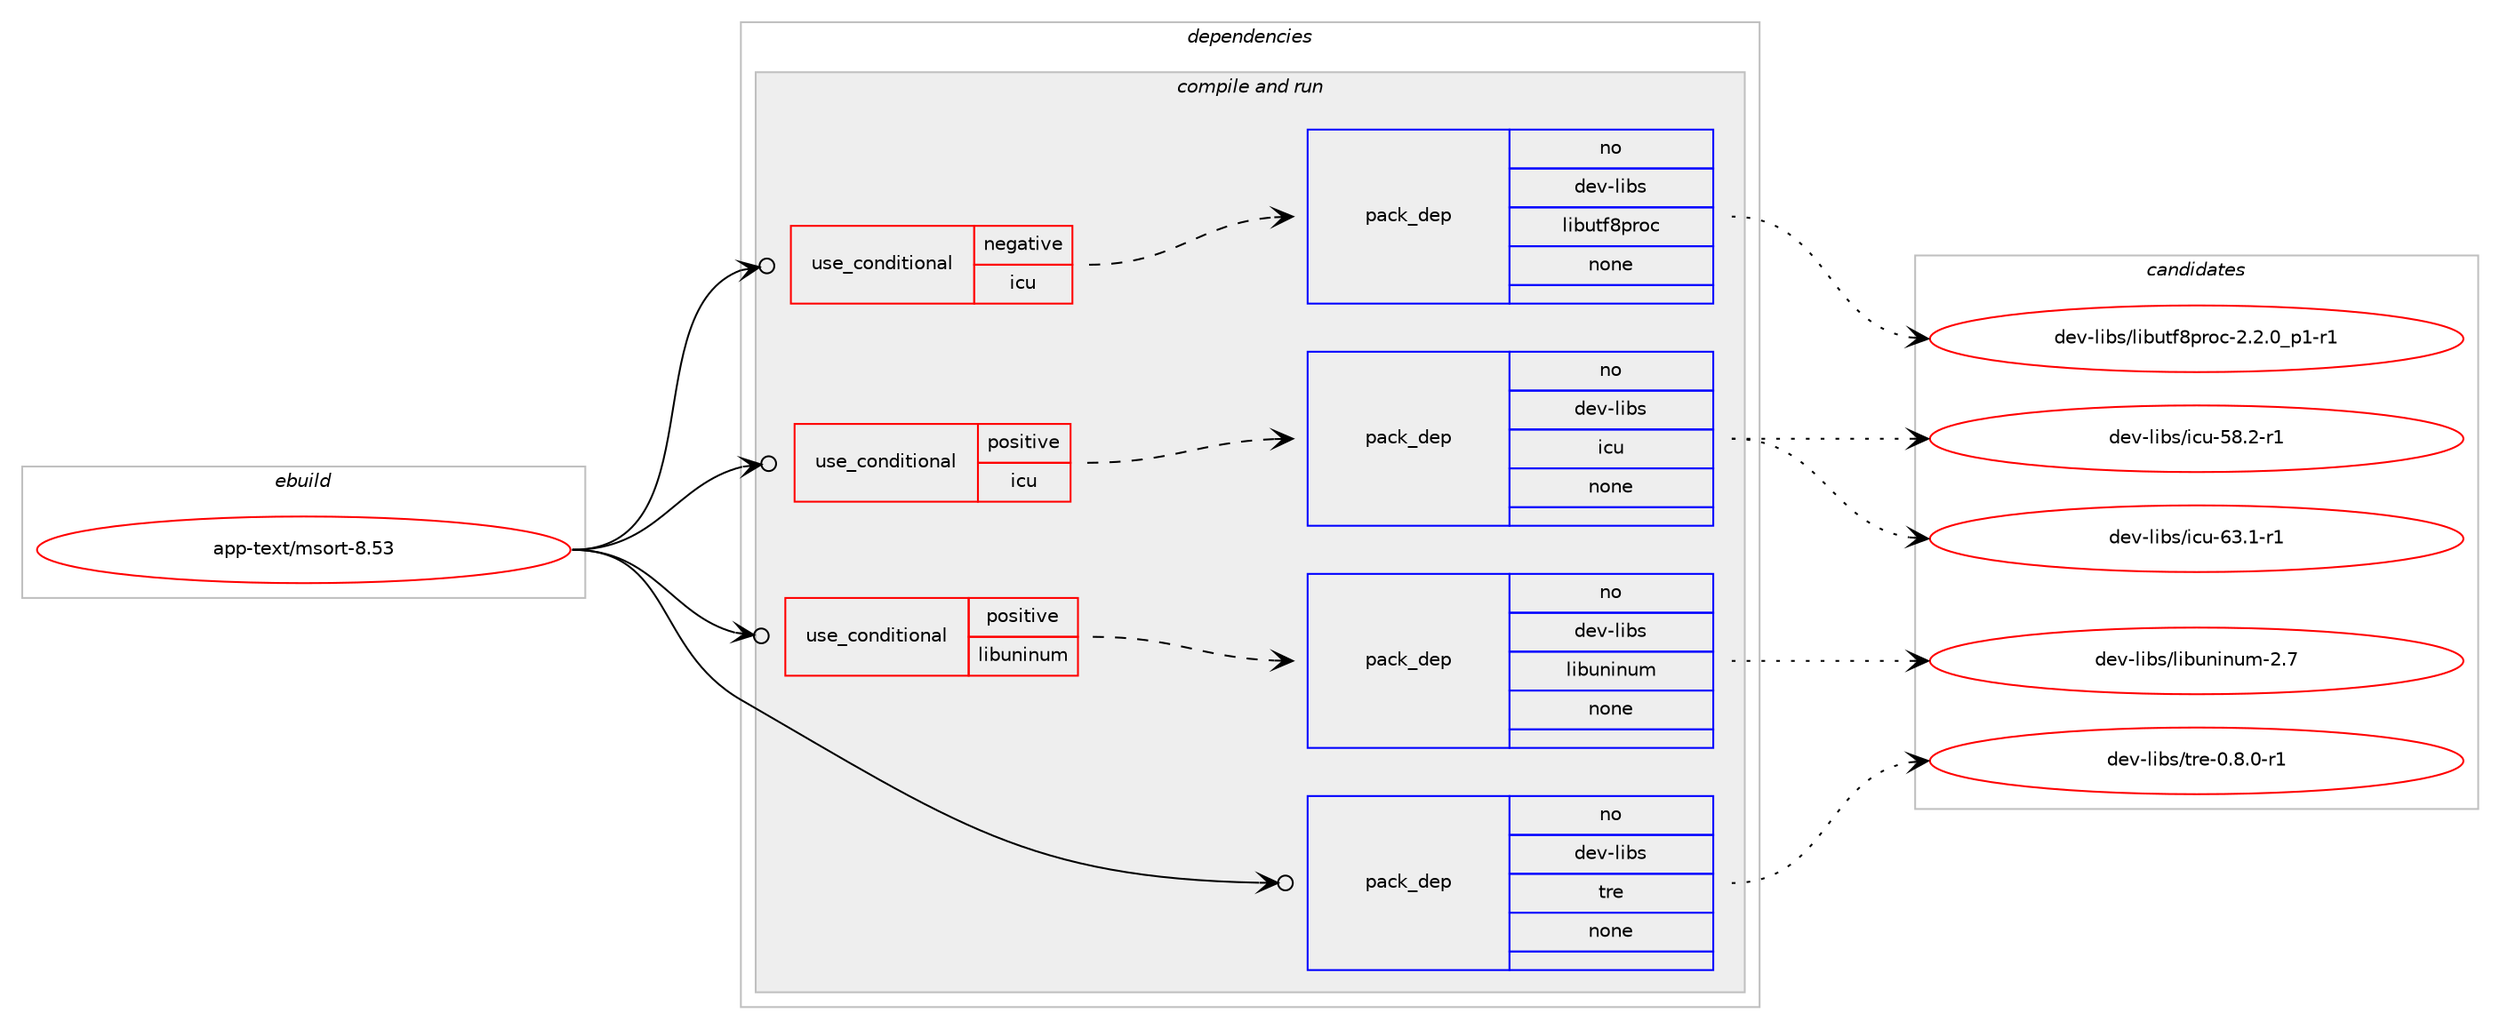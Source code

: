 digraph prolog {

# *************
# Graph options
# *************

newrank=true;
concentrate=true;
compound=true;
graph [rankdir=LR,fontname=Helvetica,fontsize=10,ranksep=1.5];#, ranksep=2.5, nodesep=0.2];
edge  [arrowhead=vee];
node  [fontname=Helvetica,fontsize=10];

# **********
# The ebuild
# **********

subgraph cluster_leftcol {
color=gray;
rank=same;
label=<<i>ebuild</i>>;
id [label="app-text/msort-8.53", color=red, width=4, href="../app-text/msort-8.53.svg"];
}

# ****************
# The dependencies
# ****************

subgraph cluster_midcol {
color=gray;
label=<<i>dependencies</i>>;
subgraph cluster_compile {
fillcolor="#eeeeee";
style=filled;
label=<<i>compile</i>>;
}
subgraph cluster_compileandrun {
fillcolor="#eeeeee";
style=filled;
label=<<i>compile and run</i>>;
subgraph cond355726 {
dependency1310357 [label=<<TABLE BORDER="0" CELLBORDER="1" CELLSPACING="0" CELLPADDING="4"><TR><TD ROWSPAN="3" CELLPADDING="10">use_conditional</TD></TR><TR><TD>negative</TD></TR><TR><TD>icu</TD></TR></TABLE>>, shape=none, color=red];
subgraph pack934117 {
dependency1310358 [label=<<TABLE BORDER="0" CELLBORDER="1" CELLSPACING="0" CELLPADDING="4" WIDTH="220"><TR><TD ROWSPAN="6" CELLPADDING="30">pack_dep</TD></TR><TR><TD WIDTH="110">no</TD></TR><TR><TD>dev-libs</TD></TR><TR><TD>libutf8proc</TD></TR><TR><TD>none</TD></TR><TR><TD></TD></TR></TABLE>>, shape=none, color=blue];
}
dependency1310357:e -> dependency1310358:w [weight=20,style="dashed",arrowhead="vee"];
}
id:e -> dependency1310357:w [weight=20,style="solid",arrowhead="odotvee"];
subgraph cond355727 {
dependency1310359 [label=<<TABLE BORDER="0" CELLBORDER="1" CELLSPACING="0" CELLPADDING="4"><TR><TD ROWSPAN="3" CELLPADDING="10">use_conditional</TD></TR><TR><TD>positive</TD></TR><TR><TD>icu</TD></TR></TABLE>>, shape=none, color=red];
subgraph pack934118 {
dependency1310360 [label=<<TABLE BORDER="0" CELLBORDER="1" CELLSPACING="0" CELLPADDING="4" WIDTH="220"><TR><TD ROWSPAN="6" CELLPADDING="30">pack_dep</TD></TR><TR><TD WIDTH="110">no</TD></TR><TR><TD>dev-libs</TD></TR><TR><TD>icu</TD></TR><TR><TD>none</TD></TR><TR><TD></TD></TR></TABLE>>, shape=none, color=blue];
}
dependency1310359:e -> dependency1310360:w [weight=20,style="dashed",arrowhead="vee"];
}
id:e -> dependency1310359:w [weight=20,style="solid",arrowhead="odotvee"];
subgraph cond355728 {
dependency1310361 [label=<<TABLE BORDER="0" CELLBORDER="1" CELLSPACING="0" CELLPADDING="4"><TR><TD ROWSPAN="3" CELLPADDING="10">use_conditional</TD></TR><TR><TD>positive</TD></TR><TR><TD>libuninum</TD></TR></TABLE>>, shape=none, color=red];
subgraph pack934119 {
dependency1310362 [label=<<TABLE BORDER="0" CELLBORDER="1" CELLSPACING="0" CELLPADDING="4" WIDTH="220"><TR><TD ROWSPAN="6" CELLPADDING="30">pack_dep</TD></TR><TR><TD WIDTH="110">no</TD></TR><TR><TD>dev-libs</TD></TR><TR><TD>libuninum</TD></TR><TR><TD>none</TD></TR><TR><TD></TD></TR></TABLE>>, shape=none, color=blue];
}
dependency1310361:e -> dependency1310362:w [weight=20,style="dashed",arrowhead="vee"];
}
id:e -> dependency1310361:w [weight=20,style="solid",arrowhead="odotvee"];
subgraph pack934120 {
dependency1310363 [label=<<TABLE BORDER="0" CELLBORDER="1" CELLSPACING="0" CELLPADDING="4" WIDTH="220"><TR><TD ROWSPAN="6" CELLPADDING="30">pack_dep</TD></TR><TR><TD WIDTH="110">no</TD></TR><TR><TD>dev-libs</TD></TR><TR><TD>tre</TD></TR><TR><TD>none</TD></TR><TR><TD></TD></TR></TABLE>>, shape=none, color=blue];
}
id:e -> dependency1310363:w [weight=20,style="solid",arrowhead="odotvee"];
}
subgraph cluster_run {
fillcolor="#eeeeee";
style=filled;
label=<<i>run</i>>;
}
}

# **************
# The candidates
# **************

subgraph cluster_choices {
rank=same;
color=gray;
label=<<i>candidates</i>>;

subgraph choice934117 {
color=black;
nodesep=1;
choice10010111845108105981154710810598117116102561121141119945504650464895112494511449 [label="dev-libs/libutf8proc-2.2.0_p1-r1", color=red, width=4,href="../dev-libs/libutf8proc-2.2.0_p1-r1.svg"];
dependency1310358:e -> choice10010111845108105981154710810598117116102561121141119945504650464895112494511449:w [style=dotted,weight="100"];
}
subgraph choice934118 {
color=black;
nodesep=1;
choice1001011184510810598115471059911745535646504511449 [label="dev-libs/icu-58.2-r1", color=red, width=4,href="../dev-libs/icu-58.2-r1.svg"];
choice1001011184510810598115471059911745545146494511449 [label="dev-libs/icu-63.1-r1", color=red, width=4,href="../dev-libs/icu-63.1-r1.svg"];
dependency1310360:e -> choice1001011184510810598115471059911745535646504511449:w [style=dotted,weight="100"];
dependency1310360:e -> choice1001011184510810598115471059911745545146494511449:w [style=dotted,weight="100"];
}
subgraph choice934119 {
color=black;
nodesep=1;
choice1001011184510810598115471081059811711010511011710945504655 [label="dev-libs/libuninum-2.7", color=red, width=4,href="../dev-libs/libuninum-2.7.svg"];
dependency1310362:e -> choice1001011184510810598115471081059811711010511011710945504655:w [style=dotted,weight="100"];
}
subgraph choice934120 {
color=black;
nodesep=1;
choice1001011184510810598115471161141014548465646484511449 [label="dev-libs/tre-0.8.0-r1", color=red, width=4,href="../dev-libs/tre-0.8.0-r1.svg"];
dependency1310363:e -> choice1001011184510810598115471161141014548465646484511449:w [style=dotted,weight="100"];
}
}

}
